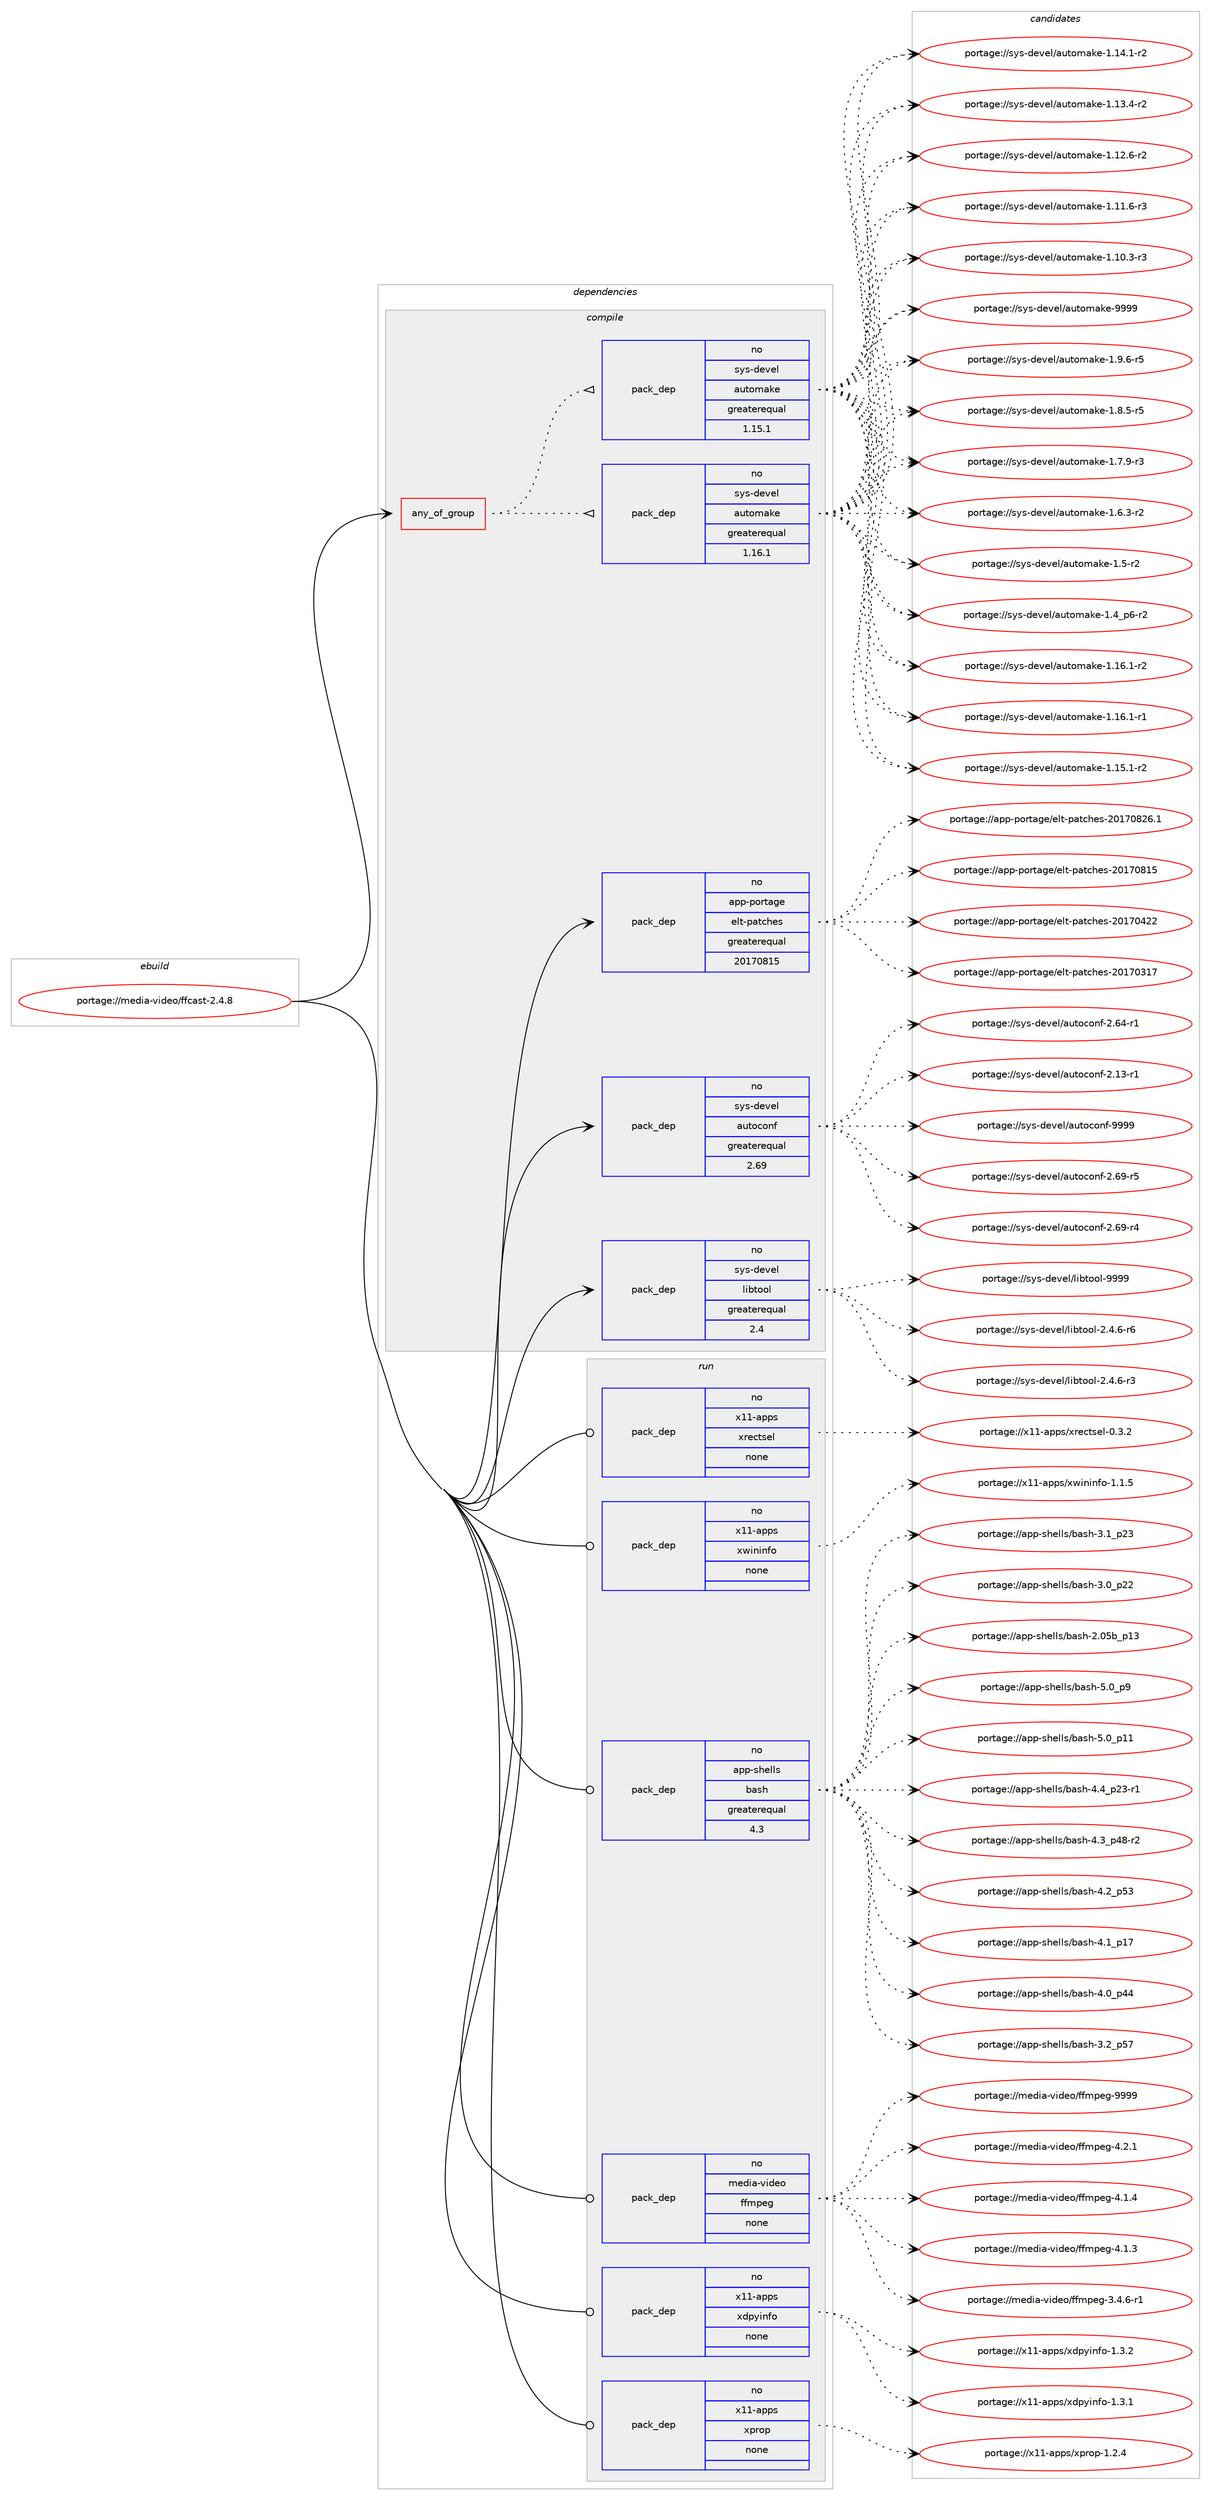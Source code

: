 digraph prolog {

# *************
# Graph options
# *************

newrank=true;
concentrate=true;
compound=true;
graph [rankdir=LR,fontname=Helvetica,fontsize=10,ranksep=1.5];#, ranksep=2.5, nodesep=0.2];
edge  [arrowhead=vee];
node  [fontname=Helvetica,fontsize=10];

# **********
# The ebuild
# **********

subgraph cluster_leftcol {
color=gray;
rank=same;
label=<<i>ebuild</i>>;
id [label="portage://media-video/ffcast-2.4.8", color=red, width=4, href="../media-video/ffcast-2.4.8.svg"];
}

# ****************
# The dependencies
# ****************

subgraph cluster_midcol {
color=gray;
label=<<i>dependencies</i>>;
subgraph cluster_compile {
fillcolor="#eeeeee";
style=filled;
label=<<i>compile</i>>;
subgraph any2680 {
dependency180631 [label=<<TABLE BORDER="0" CELLBORDER="1" CELLSPACING="0" CELLPADDING="4"><TR><TD CELLPADDING="10">any_of_group</TD></TR></TABLE>>, shape=none, color=red];subgraph pack137285 {
dependency180632 [label=<<TABLE BORDER="0" CELLBORDER="1" CELLSPACING="0" CELLPADDING="4" WIDTH="220"><TR><TD ROWSPAN="6" CELLPADDING="30">pack_dep</TD></TR><TR><TD WIDTH="110">no</TD></TR><TR><TD>sys-devel</TD></TR><TR><TD>automake</TD></TR><TR><TD>greaterequal</TD></TR><TR><TD>1.16.1</TD></TR></TABLE>>, shape=none, color=blue];
}
dependency180631:e -> dependency180632:w [weight=20,style="dotted",arrowhead="oinv"];
subgraph pack137286 {
dependency180633 [label=<<TABLE BORDER="0" CELLBORDER="1" CELLSPACING="0" CELLPADDING="4" WIDTH="220"><TR><TD ROWSPAN="6" CELLPADDING="30">pack_dep</TD></TR><TR><TD WIDTH="110">no</TD></TR><TR><TD>sys-devel</TD></TR><TR><TD>automake</TD></TR><TR><TD>greaterequal</TD></TR><TR><TD>1.15.1</TD></TR></TABLE>>, shape=none, color=blue];
}
dependency180631:e -> dependency180633:w [weight=20,style="dotted",arrowhead="oinv"];
}
id:e -> dependency180631:w [weight=20,style="solid",arrowhead="vee"];
subgraph pack137287 {
dependency180634 [label=<<TABLE BORDER="0" CELLBORDER="1" CELLSPACING="0" CELLPADDING="4" WIDTH="220"><TR><TD ROWSPAN="6" CELLPADDING="30">pack_dep</TD></TR><TR><TD WIDTH="110">no</TD></TR><TR><TD>app-portage</TD></TR><TR><TD>elt-patches</TD></TR><TR><TD>greaterequal</TD></TR><TR><TD>20170815</TD></TR></TABLE>>, shape=none, color=blue];
}
id:e -> dependency180634:w [weight=20,style="solid",arrowhead="vee"];
subgraph pack137288 {
dependency180635 [label=<<TABLE BORDER="0" CELLBORDER="1" CELLSPACING="0" CELLPADDING="4" WIDTH="220"><TR><TD ROWSPAN="6" CELLPADDING="30">pack_dep</TD></TR><TR><TD WIDTH="110">no</TD></TR><TR><TD>sys-devel</TD></TR><TR><TD>autoconf</TD></TR><TR><TD>greaterequal</TD></TR><TR><TD>2.69</TD></TR></TABLE>>, shape=none, color=blue];
}
id:e -> dependency180635:w [weight=20,style="solid",arrowhead="vee"];
subgraph pack137289 {
dependency180636 [label=<<TABLE BORDER="0" CELLBORDER="1" CELLSPACING="0" CELLPADDING="4" WIDTH="220"><TR><TD ROWSPAN="6" CELLPADDING="30">pack_dep</TD></TR><TR><TD WIDTH="110">no</TD></TR><TR><TD>sys-devel</TD></TR><TR><TD>libtool</TD></TR><TR><TD>greaterequal</TD></TR><TR><TD>2.4</TD></TR></TABLE>>, shape=none, color=blue];
}
id:e -> dependency180636:w [weight=20,style="solid",arrowhead="vee"];
}
subgraph cluster_compileandrun {
fillcolor="#eeeeee";
style=filled;
label=<<i>compile and run</i>>;
}
subgraph cluster_run {
fillcolor="#eeeeee";
style=filled;
label=<<i>run</i>>;
subgraph pack137290 {
dependency180637 [label=<<TABLE BORDER="0" CELLBORDER="1" CELLSPACING="0" CELLPADDING="4" WIDTH="220"><TR><TD ROWSPAN="6" CELLPADDING="30">pack_dep</TD></TR><TR><TD WIDTH="110">no</TD></TR><TR><TD>app-shells</TD></TR><TR><TD>bash</TD></TR><TR><TD>greaterequal</TD></TR><TR><TD>4.3</TD></TR></TABLE>>, shape=none, color=blue];
}
id:e -> dependency180637:w [weight=20,style="solid",arrowhead="odot"];
subgraph pack137291 {
dependency180638 [label=<<TABLE BORDER="0" CELLBORDER="1" CELLSPACING="0" CELLPADDING="4" WIDTH="220"><TR><TD ROWSPAN="6" CELLPADDING="30">pack_dep</TD></TR><TR><TD WIDTH="110">no</TD></TR><TR><TD>media-video</TD></TR><TR><TD>ffmpeg</TD></TR><TR><TD>none</TD></TR><TR><TD></TD></TR></TABLE>>, shape=none, color=blue];
}
id:e -> dependency180638:w [weight=20,style="solid",arrowhead="odot"];
subgraph pack137292 {
dependency180639 [label=<<TABLE BORDER="0" CELLBORDER="1" CELLSPACING="0" CELLPADDING="4" WIDTH="220"><TR><TD ROWSPAN="6" CELLPADDING="30">pack_dep</TD></TR><TR><TD WIDTH="110">no</TD></TR><TR><TD>x11-apps</TD></TR><TR><TD>xdpyinfo</TD></TR><TR><TD>none</TD></TR><TR><TD></TD></TR></TABLE>>, shape=none, color=blue];
}
id:e -> dependency180639:w [weight=20,style="solid",arrowhead="odot"];
subgraph pack137293 {
dependency180640 [label=<<TABLE BORDER="0" CELLBORDER="1" CELLSPACING="0" CELLPADDING="4" WIDTH="220"><TR><TD ROWSPAN="6" CELLPADDING="30">pack_dep</TD></TR><TR><TD WIDTH="110">no</TD></TR><TR><TD>x11-apps</TD></TR><TR><TD>xprop</TD></TR><TR><TD>none</TD></TR><TR><TD></TD></TR></TABLE>>, shape=none, color=blue];
}
id:e -> dependency180640:w [weight=20,style="solid",arrowhead="odot"];
subgraph pack137294 {
dependency180641 [label=<<TABLE BORDER="0" CELLBORDER="1" CELLSPACING="0" CELLPADDING="4" WIDTH="220"><TR><TD ROWSPAN="6" CELLPADDING="30">pack_dep</TD></TR><TR><TD WIDTH="110">no</TD></TR><TR><TD>x11-apps</TD></TR><TR><TD>xrectsel</TD></TR><TR><TD>none</TD></TR><TR><TD></TD></TR></TABLE>>, shape=none, color=blue];
}
id:e -> dependency180641:w [weight=20,style="solid",arrowhead="odot"];
subgraph pack137295 {
dependency180642 [label=<<TABLE BORDER="0" CELLBORDER="1" CELLSPACING="0" CELLPADDING="4" WIDTH="220"><TR><TD ROWSPAN="6" CELLPADDING="30">pack_dep</TD></TR><TR><TD WIDTH="110">no</TD></TR><TR><TD>x11-apps</TD></TR><TR><TD>xwininfo</TD></TR><TR><TD>none</TD></TR><TR><TD></TD></TR></TABLE>>, shape=none, color=blue];
}
id:e -> dependency180642:w [weight=20,style="solid",arrowhead="odot"];
}
}

# **************
# The candidates
# **************

subgraph cluster_choices {
rank=same;
color=gray;
label=<<i>candidates</i>>;

subgraph choice137285 {
color=black;
nodesep=1;
choice115121115451001011181011084797117116111109971071014557575757 [label="portage://sys-devel/automake-9999", color=red, width=4,href="../sys-devel/automake-9999.svg"];
choice115121115451001011181011084797117116111109971071014549465746544511453 [label="portage://sys-devel/automake-1.9.6-r5", color=red, width=4,href="../sys-devel/automake-1.9.6-r5.svg"];
choice115121115451001011181011084797117116111109971071014549465646534511453 [label="portage://sys-devel/automake-1.8.5-r5", color=red, width=4,href="../sys-devel/automake-1.8.5-r5.svg"];
choice115121115451001011181011084797117116111109971071014549465546574511451 [label="portage://sys-devel/automake-1.7.9-r3", color=red, width=4,href="../sys-devel/automake-1.7.9-r3.svg"];
choice115121115451001011181011084797117116111109971071014549465446514511450 [label="portage://sys-devel/automake-1.6.3-r2", color=red, width=4,href="../sys-devel/automake-1.6.3-r2.svg"];
choice11512111545100101118101108479711711611110997107101454946534511450 [label="portage://sys-devel/automake-1.5-r2", color=red, width=4,href="../sys-devel/automake-1.5-r2.svg"];
choice115121115451001011181011084797117116111109971071014549465295112544511450 [label="portage://sys-devel/automake-1.4_p6-r2", color=red, width=4,href="../sys-devel/automake-1.4_p6-r2.svg"];
choice11512111545100101118101108479711711611110997107101454946495446494511450 [label="portage://sys-devel/automake-1.16.1-r2", color=red, width=4,href="../sys-devel/automake-1.16.1-r2.svg"];
choice11512111545100101118101108479711711611110997107101454946495446494511449 [label="portage://sys-devel/automake-1.16.1-r1", color=red, width=4,href="../sys-devel/automake-1.16.1-r1.svg"];
choice11512111545100101118101108479711711611110997107101454946495346494511450 [label="portage://sys-devel/automake-1.15.1-r2", color=red, width=4,href="../sys-devel/automake-1.15.1-r2.svg"];
choice11512111545100101118101108479711711611110997107101454946495246494511450 [label="portage://sys-devel/automake-1.14.1-r2", color=red, width=4,href="../sys-devel/automake-1.14.1-r2.svg"];
choice11512111545100101118101108479711711611110997107101454946495146524511450 [label="portage://sys-devel/automake-1.13.4-r2", color=red, width=4,href="../sys-devel/automake-1.13.4-r2.svg"];
choice11512111545100101118101108479711711611110997107101454946495046544511450 [label="portage://sys-devel/automake-1.12.6-r2", color=red, width=4,href="../sys-devel/automake-1.12.6-r2.svg"];
choice11512111545100101118101108479711711611110997107101454946494946544511451 [label="portage://sys-devel/automake-1.11.6-r3", color=red, width=4,href="../sys-devel/automake-1.11.6-r3.svg"];
choice11512111545100101118101108479711711611110997107101454946494846514511451 [label="portage://sys-devel/automake-1.10.3-r3", color=red, width=4,href="../sys-devel/automake-1.10.3-r3.svg"];
dependency180632:e -> choice115121115451001011181011084797117116111109971071014557575757:w [style=dotted,weight="100"];
dependency180632:e -> choice115121115451001011181011084797117116111109971071014549465746544511453:w [style=dotted,weight="100"];
dependency180632:e -> choice115121115451001011181011084797117116111109971071014549465646534511453:w [style=dotted,weight="100"];
dependency180632:e -> choice115121115451001011181011084797117116111109971071014549465546574511451:w [style=dotted,weight="100"];
dependency180632:e -> choice115121115451001011181011084797117116111109971071014549465446514511450:w [style=dotted,weight="100"];
dependency180632:e -> choice11512111545100101118101108479711711611110997107101454946534511450:w [style=dotted,weight="100"];
dependency180632:e -> choice115121115451001011181011084797117116111109971071014549465295112544511450:w [style=dotted,weight="100"];
dependency180632:e -> choice11512111545100101118101108479711711611110997107101454946495446494511450:w [style=dotted,weight="100"];
dependency180632:e -> choice11512111545100101118101108479711711611110997107101454946495446494511449:w [style=dotted,weight="100"];
dependency180632:e -> choice11512111545100101118101108479711711611110997107101454946495346494511450:w [style=dotted,weight="100"];
dependency180632:e -> choice11512111545100101118101108479711711611110997107101454946495246494511450:w [style=dotted,weight="100"];
dependency180632:e -> choice11512111545100101118101108479711711611110997107101454946495146524511450:w [style=dotted,weight="100"];
dependency180632:e -> choice11512111545100101118101108479711711611110997107101454946495046544511450:w [style=dotted,weight="100"];
dependency180632:e -> choice11512111545100101118101108479711711611110997107101454946494946544511451:w [style=dotted,weight="100"];
dependency180632:e -> choice11512111545100101118101108479711711611110997107101454946494846514511451:w [style=dotted,weight="100"];
}
subgraph choice137286 {
color=black;
nodesep=1;
choice115121115451001011181011084797117116111109971071014557575757 [label="portage://sys-devel/automake-9999", color=red, width=4,href="../sys-devel/automake-9999.svg"];
choice115121115451001011181011084797117116111109971071014549465746544511453 [label="portage://sys-devel/automake-1.9.6-r5", color=red, width=4,href="../sys-devel/automake-1.9.6-r5.svg"];
choice115121115451001011181011084797117116111109971071014549465646534511453 [label="portage://sys-devel/automake-1.8.5-r5", color=red, width=4,href="../sys-devel/automake-1.8.5-r5.svg"];
choice115121115451001011181011084797117116111109971071014549465546574511451 [label="portage://sys-devel/automake-1.7.9-r3", color=red, width=4,href="../sys-devel/automake-1.7.9-r3.svg"];
choice115121115451001011181011084797117116111109971071014549465446514511450 [label="portage://sys-devel/automake-1.6.3-r2", color=red, width=4,href="../sys-devel/automake-1.6.3-r2.svg"];
choice11512111545100101118101108479711711611110997107101454946534511450 [label="portage://sys-devel/automake-1.5-r2", color=red, width=4,href="../sys-devel/automake-1.5-r2.svg"];
choice115121115451001011181011084797117116111109971071014549465295112544511450 [label="portage://sys-devel/automake-1.4_p6-r2", color=red, width=4,href="../sys-devel/automake-1.4_p6-r2.svg"];
choice11512111545100101118101108479711711611110997107101454946495446494511450 [label="portage://sys-devel/automake-1.16.1-r2", color=red, width=4,href="../sys-devel/automake-1.16.1-r2.svg"];
choice11512111545100101118101108479711711611110997107101454946495446494511449 [label="portage://sys-devel/automake-1.16.1-r1", color=red, width=4,href="../sys-devel/automake-1.16.1-r1.svg"];
choice11512111545100101118101108479711711611110997107101454946495346494511450 [label="portage://sys-devel/automake-1.15.1-r2", color=red, width=4,href="../sys-devel/automake-1.15.1-r2.svg"];
choice11512111545100101118101108479711711611110997107101454946495246494511450 [label="portage://sys-devel/automake-1.14.1-r2", color=red, width=4,href="../sys-devel/automake-1.14.1-r2.svg"];
choice11512111545100101118101108479711711611110997107101454946495146524511450 [label="portage://sys-devel/automake-1.13.4-r2", color=red, width=4,href="../sys-devel/automake-1.13.4-r2.svg"];
choice11512111545100101118101108479711711611110997107101454946495046544511450 [label="portage://sys-devel/automake-1.12.6-r2", color=red, width=4,href="../sys-devel/automake-1.12.6-r2.svg"];
choice11512111545100101118101108479711711611110997107101454946494946544511451 [label="portage://sys-devel/automake-1.11.6-r3", color=red, width=4,href="../sys-devel/automake-1.11.6-r3.svg"];
choice11512111545100101118101108479711711611110997107101454946494846514511451 [label="portage://sys-devel/automake-1.10.3-r3", color=red, width=4,href="../sys-devel/automake-1.10.3-r3.svg"];
dependency180633:e -> choice115121115451001011181011084797117116111109971071014557575757:w [style=dotted,weight="100"];
dependency180633:e -> choice115121115451001011181011084797117116111109971071014549465746544511453:w [style=dotted,weight="100"];
dependency180633:e -> choice115121115451001011181011084797117116111109971071014549465646534511453:w [style=dotted,weight="100"];
dependency180633:e -> choice115121115451001011181011084797117116111109971071014549465546574511451:w [style=dotted,weight="100"];
dependency180633:e -> choice115121115451001011181011084797117116111109971071014549465446514511450:w [style=dotted,weight="100"];
dependency180633:e -> choice11512111545100101118101108479711711611110997107101454946534511450:w [style=dotted,weight="100"];
dependency180633:e -> choice115121115451001011181011084797117116111109971071014549465295112544511450:w [style=dotted,weight="100"];
dependency180633:e -> choice11512111545100101118101108479711711611110997107101454946495446494511450:w [style=dotted,weight="100"];
dependency180633:e -> choice11512111545100101118101108479711711611110997107101454946495446494511449:w [style=dotted,weight="100"];
dependency180633:e -> choice11512111545100101118101108479711711611110997107101454946495346494511450:w [style=dotted,weight="100"];
dependency180633:e -> choice11512111545100101118101108479711711611110997107101454946495246494511450:w [style=dotted,weight="100"];
dependency180633:e -> choice11512111545100101118101108479711711611110997107101454946495146524511450:w [style=dotted,weight="100"];
dependency180633:e -> choice11512111545100101118101108479711711611110997107101454946495046544511450:w [style=dotted,weight="100"];
dependency180633:e -> choice11512111545100101118101108479711711611110997107101454946494946544511451:w [style=dotted,weight="100"];
dependency180633:e -> choice11512111545100101118101108479711711611110997107101454946494846514511451:w [style=dotted,weight="100"];
}
subgraph choice137287 {
color=black;
nodesep=1;
choice971121124511211111411697103101471011081164511297116991041011154550484955485650544649 [label="portage://app-portage/elt-patches-20170826.1", color=red, width=4,href="../app-portage/elt-patches-20170826.1.svg"];
choice97112112451121111141169710310147101108116451129711699104101115455048495548564953 [label="portage://app-portage/elt-patches-20170815", color=red, width=4,href="../app-portage/elt-patches-20170815.svg"];
choice97112112451121111141169710310147101108116451129711699104101115455048495548525050 [label="portage://app-portage/elt-patches-20170422", color=red, width=4,href="../app-portage/elt-patches-20170422.svg"];
choice97112112451121111141169710310147101108116451129711699104101115455048495548514955 [label="portage://app-portage/elt-patches-20170317", color=red, width=4,href="../app-portage/elt-patches-20170317.svg"];
dependency180634:e -> choice971121124511211111411697103101471011081164511297116991041011154550484955485650544649:w [style=dotted,weight="100"];
dependency180634:e -> choice97112112451121111141169710310147101108116451129711699104101115455048495548564953:w [style=dotted,weight="100"];
dependency180634:e -> choice97112112451121111141169710310147101108116451129711699104101115455048495548525050:w [style=dotted,weight="100"];
dependency180634:e -> choice97112112451121111141169710310147101108116451129711699104101115455048495548514955:w [style=dotted,weight="100"];
}
subgraph choice137288 {
color=black;
nodesep=1;
choice115121115451001011181011084797117116111991111101024557575757 [label="portage://sys-devel/autoconf-9999", color=red, width=4,href="../sys-devel/autoconf-9999.svg"];
choice1151211154510010111810110847971171161119911111010245504654574511453 [label="portage://sys-devel/autoconf-2.69-r5", color=red, width=4,href="../sys-devel/autoconf-2.69-r5.svg"];
choice1151211154510010111810110847971171161119911111010245504654574511452 [label="portage://sys-devel/autoconf-2.69-r4", color=red, width=4,href="../sys-devel/autoconf-2.69-r4.svg"];
choice1151211154510010111810110847971171161119911111010245504654524511449 [label="portage://sys-devel/autoconf-2.64-r1", color=red, width=4,href="../sys-devel/autoconf-2.64-r1.svg"];
choice1151211154510010111810110847971171161119911111010245504649514511449 [label="portage://sys-devel/autoconf-2.13-r1", color=red, width=4,href="../sys-devel/autoconf-2.13-r1.svg"];
dependency180635:e -> choice115121115451001011181011084797117116111991111101024557575757:w [style=dotted,weight="100"];
dependency180635:e -> choice1151211154510010111810110847971171161119911111010245504654574511453:w [style=dotted,weight="100"];
dependency180635:e -> choice1151211154510010111810110847971171161119911111010245504654574511452:w [style=dotted,weight="100"];
dependency180635:e -> choice1151211154510010111810110847971171161119911111010245504654524511449:w [style=dotted,weight="100"];
dependency180635:e -> choice1151211154510010111810110847971171161119911111010245504649514511449:w [style=dotted,weight="100"];
}
subgraph choice137289 {
color=black;
nodesep=1;
choice1151211154510010111810110847108105981161111111084557575757 [label="portage://sys-devel/libtool-9999", color=red, width=4,href="../sys-devel/libtool-9999.svg"];
choice1151211154510010111810110847108105981161111111084550465246544511454 [label="portage://sys-devel/libtool-2.4.6-r6", color=red, width=4,href="../sys-devel/libtool-2.4.6-r6.svg"];
choice1151211154510010111810110847108105981161111111084550465246544511451 [label="portage://sys-devel/libtool-2.4.6-r3", color=red, width=4,href="../sys-devel/libtool-2.4.6-r3.svg"];
dependency180636:e -> choice1151211154510010111810110847108105981161111111084557575757:w [style=dotted,weight="100"];
dependency180636:e -> choice1151211154510010111810110847108105981161111111084550465246544511454:w [style=dotted,weight="100"];
dependency180636:e -> choice1151211154510010111810110847108105981161111111084550465246544511451:w [style=dotted,weight="100"];
}
subgraph choice137290 {
color=black;
nodesep=1;
choice9711211245115104101108108115479897115104455346489511257 [label="portage://app-shells/bash-5.0_p9", color=red, width=4,href="../app-shells/bash-5.0_p9.svg"];
choice971121124511510410110810811547989711510445534648951124949 [label="portage://app-shells/bash-5.0_p11", color=red, width=4,href="../app-shells/bash-5.0_p11.svg"];
choice9711211245115104101108108115479897115104455246529511250514511449 [label="portage://app-shells/bash-4.4_p23-r1", color=red, width=4,href="../app-shells/bash-4.4_p23-r1.svg"];
choice9711211245115104101108108115479897115104455246519511252564511450 [label="portage://app-shells/bash-4.3_p48-r2", color=red, width=4,href="../app-shells/bash-4.3_p48-r2.svg"];
choice971121124511510410110810811547989711510445524650951125351 [label="portage://app-shells/bash-4.2_p53", color=red, width=4,href="../app-shells/bash-4.2_p53.svg"];
choice971121124511510410110810811547989711510445524649951124955 [label="portage://app-shells/bash-4.1_p17", color=red, width=4,href="../app-shells/bash-4.1_p17.svg"];
choice971121124511510410110810811547989711510445524648951125252 [label="portage://app-shells/bash-4.0_p44", color=red, width=4,href="../app-shells/bash-4.0_p44.svg"];
choice971121124511510410110810811547989711510445514650951125355 [label="portage://app-shells/bash-3.2_p57", color=red, width=4,href="../app-shells/bash-3.2_p57.svg"];
choice971121124511510410110810811547989711510445514649951125051 [label="portage://app-shells/bash-3.1_p23", color=red, width=4,href="../app-shells/bash-3.1_p23.svg"];
choice971121124511510410110810811547989711510445514648951125050 [label="portage://app-shells/bash-3.0_p22", color=red, width=4,href="../app-shells/bash-3.0_p22.svg"];
choice9711211245115104101108108115479897115104455046485398951124951 [label="portage://app-shells/bash-2.05b_p13", color=red, width=4,href="../app-shells/bash-2.05b_p13.svg"];
dependency180637:e -> choice9711211245115104101108108115479897115104455346489511257:w [style=dotted,weight="100"];
dependency180637:e -> choice971121124511510410110810811547989711510445534648951124949:w [style=dotted,weight="100"];
dependency180637:e -> choice9711211245115104101108108115479897115104455246529511250514511449:w [style=dotted,weight="100"];
dependency180637:e -> choice9711211245115104101108108115479897115104455246519511252564511450:w [style=dotted,weight="100"];
dependency180637:e -> choice971121124511510410110810811547989711510445524650951125351:w [style=dotted,weight="100"];
dependency180637:e -> choice971121124511510410110810811547989711510445524649951124955:w [style=dotted,weight="100"];
dependency180637:e -> choice971121124511510410110810811547989711510445524648951125252:w [style=dotted,weight="100"];
dependency180637:e -> choice971121124511510410110810811547989711510445514650951125355:w [style=dotted,weight="100"];
dependency180637:e -> choice971121124511510410110810811547989711510445514649951125051:w [style=dotted,weight="100"];
dependency180637:e -> choice971121124511510410110810811547989711510445514648951125050:w [style=dotted,weight="100"];
dependency180637:e -> choice9711211245115104101108108115479897115104455046485398951124951:w [style=dotted,weight="100"];
}
subgraph choice137291 {
color=black;
nodesep=1;
choice1091011001059745118105100101111471021021091121011034557575757 [label="portage://media-video/ffmpeg-9999", color=red, width=4,href="../media-video/ffmpeg-9999.svg"];
choice109101100105974511810510010111147102102109112101103455246504649 [label="portage://media-video/ffmpeg-4.2.1", color=red, width=4,href="../media-video/ffmpeg-4.2.1.svg"];
choice109101100105974511810510010111147102102109112101103455246494652 [label="portage://media-video/ffmpeg-4.1.4", color=red, width=4,href="../media-video/ffmpeg-4.1.4.svg"];
choice109101100105974511810510010111147102102109112101103455246494651 [label="portage://media-video/ffmpeg-4.1.3", color=red, width=4,href="../media-video/ffmpeg-4.1.3.svg"];
choice1091011001059745118105100101111471021021091121011034551465246544511449 [label="portage://media-video/ffmpeg-3.4.6-r1", color=red, width=4,href="../media-video/ffmpeg-3.4.6-r1.svg"];
dependency180638:e -> choice1091011001059745118105100101111471021021091121011034557575757:w [style=dotted,weight="100"];
dependency180638:e -> choice109101100105974511810510010111147102102109112101103455246504649:w [style=dotted,weight="100"];
dependency180638:e -> choice109101100105974511810510010111147102102109112101103455246494652:w [style=dotted,weight="100"];
dependency180638:e -> choice109101100105974511810510010111147102102109112101103455246494651:w [style=dotted,weight="100"];
dependency180638:e -> choice1091011001059745118105100101111471021021091121011034551465246544511449:w [style=dotted,weight="100"];
}
subgraph choice137292 {
color=black;
nodesep=1;
choice1204949459711211211547120100112121105110102111454946514650 [label="portage://x11-apps/xdpyinfo-1.3.2", color=red, width=4,href="../x11-apps/xdpyinfo-1.3.2.svg"];
choice1204949459711211211547120100112121105110102111454946514649 [label="portage://x11-apps/xdpyinfo-1.3.1", color=red, width=4,href="../x11-apps/xdpyinfo-1.3.1.svg"];
dependency180639:e -> choice1204949459711211211547120100112121105110102111454946514650:w [style=dotted,weight="100"];
dependency180639:e -> choice1204949459711211211547120100112121105110102111454946514649:w [style=dotted,weight="100"];
}
subgraph choice137293 {
color=black;
nodesep=1;
choice1204949459711211211547120112114111112454946504652 [label="portage://x11-apps/xprop-1.2.4", color=red, width=4,href="../x11-apps/xprop-1.2.4.svg"];
dependency180640:e -> choice1204949459711211211547120112114111112454946504652:w [style=dotted,weight="100"];
}
subgraph choice137294 {
color=black;
nodesep=1;
choice120494945971121121154712011410199116115101108454846514650 [label="portage://x11-apps/xrectsel-0.3.2", color=red, width=4,href="../x11-apps/xrectsel-0.3.2.svg"];
dependency180641:e -> choice120494945971121121154712011410199116115101108454846514650:w [style=dotted,weight="100"];
}
subgraph choice137295 {
color=black;
nodesep=1;
choice1204949459711211211547120119105110105110102111454946494653 [label="portage://x11-apps/xwininfo-1.1.5", color=red, width=4,href="../x11-apps/xwininfo-1.1.5.svg"];
dependency180642:e -> choice1204949459711211211547120119105110105110102111454946494653:w [style=dotted,weight="100"];
}
}

}
